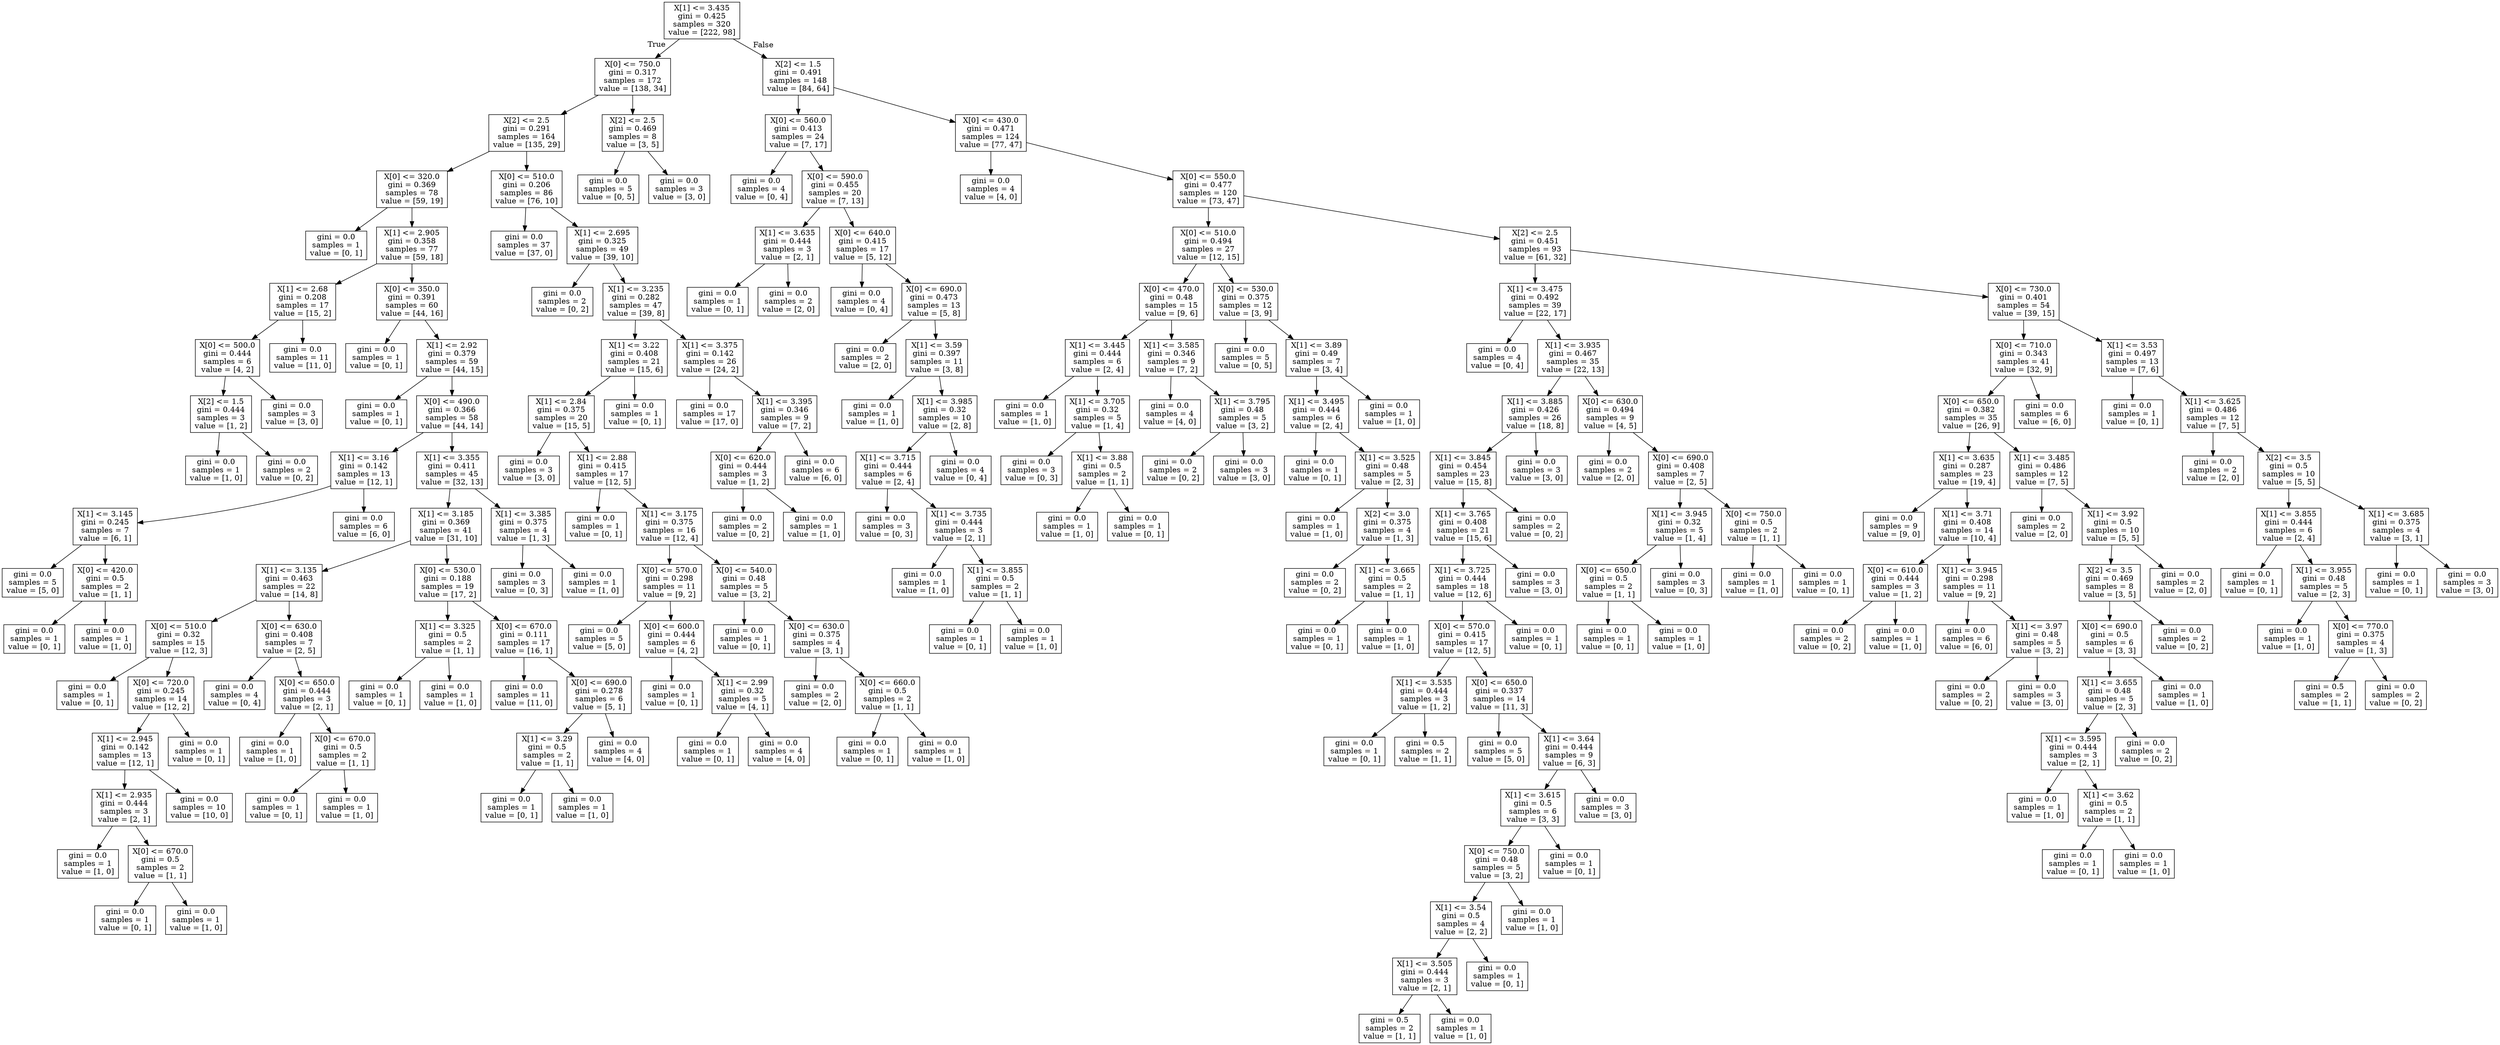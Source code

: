 digraph Tree {
node [shape=box] ;
0 [label="X[1] <= 3.435\ngini = 0.425\nsamples = 320\nvalue = [222, 98]"] ;
1 [label="X[0] <= 750.0\ngini = 0.317\nsamples = 172\nvalue = [138, 34]"] ;
0 -> 1 [labeldistance=2.5, labelangle=45, headlabel="True"] ;
2 [label="X[2] <= 2.5\ngini = 0.291\nsamples = 164\nvalue = [135, 29]"] ;
1 -> 2 ;
3 [label="X[0] <= 320.0\ngini = 0.369\nsamples = 78\nvalue = [59, 19]"] ;
2 -> 3 ;
4 [label="gini = 0.0\nsamples = 1\nvalue = [0, 1]"] ;
3 -> 4 ;
5 [label="X[1] <= 2.905\ngini = 0.358\nsamples = 77\nvalue = [59, 18]"] ;
3 -> 5 ;
6 [label="X[1] <= 2.68\ngini = 0.208\nsamples = 17\nvalue = [15, 2]"] ;
5 -> 6 ;
7 [label="X[0] <= 500.0\ngini = 0.444\nsamples = 6\nvalue = [4, 2]"] ;
6 -> 7 ;
8 [label="X[2] <= 1.5\ngini = 0.444\nsamples = 3\nvalue = [1, 2]"] ;
7 -> 8 ;
9 [label="gini = 0.0\nsamples = 1\nvalue = [1, 0]"] ;
8 -> 9 ;
10 [label="gini = 0.0\nsamples = 2\nvalue = [0, 2]"] ;
8 -> 10 ;
11 [label="gini = 0.0\nsamples = 3\nvalue = [3, 0]"] ;
7 -> 11 ;
12 [label="gini = 0.0\nsamples = 11\nvalue = [11, 0]"] ;
6 -> 12 ;
13 [label="X[0] <= 350.0\ngini = 0.391\nsamples = 60\nvalue = [44, 16]"] ;
5 -> 13 ;
14 [label="gini = 0.0\nsamples = 1\nvalue = [0, 1]"] ;
13 -> 14 ;
15 [label="X[1] <= 2.92\ngini = 0.379\nsamples = 59\nvalue = [44, 15]"] ;
13 -> 15 ;
16 [label="gini = 0.0\nsamples = 1\nvalue = [0, 1]"] ;
15 -> 16 ;
17 [label="X[0] <= 490.0\ngini = 0.366\nsamples = 58\nvalue = [44, 14]"] ;
15 -> 17 ;
18 [label="X[1] <= 3.16\ngini = 0.142\nsamples = 13\nvalue = [12, 1]"] ;
17 -> 18 ;
19 [label="X[1] <= 3.145\ngini = 0.245\nsamples = 7\nvalue = [6, 1]"] ;
18 -> 19 ;
20 [label="gini = 0.0\nsamples = 5\nvalue = [5, 0]"] ;
19 -> 20 ;
21 [label="X[0] <= 420.0\ngini = 0.5\nsamples = 2\nvalue = [1, 1]"] ;
19 -> 21 ;
22 [label="gini = 0.0\nsamples = 1\nvalue = [0, 1]"] ;
21 -> 22 ;
23 [label="gini = 0.0\nsamples = 1\nvalue = [1, 0]"] ;
21 -> 23 ;
24 [label="gini = 0.0\nsamples = 6\nvalue = [6, 0]"] ;
18 -> 24 ;
25 [label="X[1] <= 3.355\ngini = 0.411\nsamples = 45\nvalue = [32, 13]"] ;
17 -> 25 ;
26 [label="X[1] <= 3.185\ngini = 0.369\nsamples = 41\nvalue = [31, 10]"] ;
25 -> 26 ;
27 [label="X[1] <= 3.135\ngini = 0.463\nsamples = 22\nvalue = [14, 8]"] ;
26 -> 27 ;
28 [label="X[0] <= 510.0\ngini = 0.32\nsamples = 15\nvalue = [12, 3]"] ;
27 -> 28 ;
29 [label="gini = 0.0\nsamples = 1\nvalue = [0, 1]"] ;
28 -> 29 ;
30 [label="X[0] <= 720.0\ngini = 0.245\nsamples = 14\nvalue = [12, 2]"] ;
28 -> 30 ;
31 [label="X[1] <= 2.945\ngini = 0.142\nsamples = 13\nvalue = [12, 1]"] ;
30 -> 31 ;
32 [label="X[1] <= 2.935\ngini = 0.444\nsamples = 3\nvalue = [2, 1]"] ;
31 -> 32 ;
33 [label="gini = 0.0\nsamples = 1\nvalue = [1, 0]"] ;
32 -> 33 ;
34 [label="X[0] <= 670.0\ngini = 0.5\nsamples = 2\nvalue = [1, 1]"] ;
32 -> 34 ;
35 [label="gini = 0.0\nsamples = 1\nvalue = [0, 1]"] ;
34 -> 35 ;
36 [label="gini = 0.0\nsamples = 1\nvalue = [1, 0]"] ;
34 -> 36 ;
37 [label="gini = 0.0\nsamples = 10\nvalue = [10, 0]"] ;
31 -> 37 ;
38 [label="gini = 0.0\nsamples = 1\nvalue = [0, 1]"] ;
30 -> 38 ;
39 [label="X[0] <= 630.0\ngini = 0.408\nsamples = 7\nvalue = [2, 5]"] ;
27 -> 39 ;
40 [label="gini = 0.0\nsamples = 4\nvalue = [0, 4]"] ;
39 -> 40 ;
41 [label="X[0] <= 650.0\ngini = 0.444\nsamples = 3\nvalue = [2, 1]"] ;
39 -> 41 ;
42 [label="gini = 0.0\nsamples = 1\nvalue = [1, 0]"] ;
41 -> 42 ;
43 [label="X[0] <= 670.0\ngini = 0.5\nsamples = 2\nvalue = [1, 1]"] ;
41 -> 43 ;
44 [label="gini = 0.0\nsamples = 1\nvalue = [0, 1]"] ;
43 -> 44 ;
45 [label="gini = 0.0\nsamples = 1\nvalue = [1, 0]"] ;
43 -> 45 ;
46 [label="X[0] <= 530.0\ngini = 0.188\nsamples = 19\nvalue = [17, 2]"] ;
26 -> 46 ;
47 [label="X[1] <= 3.325\ngini = 0.5\nsamples = 2\nvalue = [1, 1]"] ;
46 -> 47 ;
48 [label="gini = 0.0\nsamples = 1\nvalue = [0, 1]"] ;
47 -> 48 ;
49 [label="gini = 0.0\nsamples = 1\nvalue = [1, 0]"] ;
47 -> 49 ;
50 [label="X[0] <= 670.0\ngini = 0.111\nsamples = 17\nvalue = [16, 1]"] ;
46 -> 50 ;
51 [label="gini = 0.0\nsamples = 11\nvalue = [11, 0]"] ;
50 -> 51 ;
52 [label="X[0] <= 690.0\ngini = 0.278\nsamples = 6\nvalue = [5, 1]"] ;
50 -> 52 ;
53 [label="X[1] <= 3.29\ngini = 0.5\nsamples = 2\nvalue = [1, 1]"] ;
52 -> 53 ;
54 [label="gini = 0.0\nsamples = 1\nvalue = [0, 1]"] ;
53 -> 54 ;
55 [label="gini = 0.0\nsamples = 1\nvalue = [1, 0]"] ;
53 -> 55 ;
56 [label="gini = 0.0\nsamples = 4\nvalue = [4, 0]"] ;
52 -> 56 ;
57 [label="X[1] <= 3.385\ngini = 0.375\nsamples = 4\nvalue = [1, 3]"] ;
25 -> 57 ;
58 [label="gini = 0.0\nsamples = 3\nvalue = [0, 3]"] ;
57 -> 58 ;
59 [label="gini = 0.0\nsamples = 1\nvalue = [1, 0]"] ;
57 -> 59 ;
60 [label="X[0] <= 510.0\ngini = 0.206\nsamples = 86\nvalue = [76, 10]"] ;
2 -> 60 ;
61 [label="gini = 0.0\nsamples = 37\nvalue = [37, 0]"] ;
60 -> 61 ;
62 [label="X[1] <= 2.695\ngini = 0.325\nsamples = 49\nvalue = [39, 10]"] ;
60 -> 62 ;
63 [label="gini = 0.0\nsamples = 2\nvalue = [0, 2]"] ;
62 -> 63 ;
64 [label="X[1] <= 3.235\ngini = 0.282\nsamples = 47\nvalue = [39, 8]"] ;
62 -> 64 ;
65 [label="X[1] <= 3.22\ngini = 0.408\nsamples = 21\nvalue = [15, 6]"] ;
64 -> 65 ;
66 [label="X[1] <= 2.84\ngini = 0.375\nsamples = 20\nvalue = [15, 5]"] ;
65 -> 66 ;
67 [label="gini = 0.0\nsamples = 3\nvalue = [3, 0]"] ;
66 -> 67 ;
68 [label="X[1] <= 2.88\ngini = 0.415\nsamples = 17\nvalue = [12, 5]"] ;
66 -> 68 ;
69 [label="gini = 0.0\nsamples = 1\nvalue = [0, 1]"] ;
68 -> 69 ;
70 [label="X[1] <= 3.175\ngini = 0.375\nsamples = 16\nvalue = [12, 4]"] ;
68 -> 70 ;
71 [label="X[0] <= 570.0\ngini = 0.298\nsamples = 11\nvalue = [9, 2]"] ;
70 -> 71 ;
72 [label="gini = 0.0\nsamples = 5\nvalue = [5, 0]"] ;
71 -> 72 ;
73 [label="X[0] <= 600.0\ngini = 0.444\nsamples = 6\nvalue = [4, 2]"] ;
71 -> 73 ;
74 [label="gini = 0.0\nsamples = 1\nvalue = [0, 1]"] ;
73 -> 74 ;
75 [label="X[1] <= 2.99\ngini = 0.32\nsamples = 5\nvalue = [4, 1]"] ;
73 -> 75 ;
76 [label="gini = 0.0\nsamples = 1\nvalue = [0, 1]"] ;
75 -> 76 ;
77 [label="gini = 0.0\nsamples = 4\nvalue = [4, 0]"] ;
75 -> 77 ;
78 [label="X[0] <= 540.0\ngini = 0.48\nsamples = 5\nvalue = [3, 2]"] ;
70 -> 78 ;
79 [label="gini = 0.0\nsamples = 1\nvalue = [0, 1]"] ;
78 -> 79 ;
80 [label="X[0] <= 630.0\ngini = 0.375\nsamples = 4\nvalue = [3, 1]"] ;
78 -> 80 ;
81 [label="gini = 0.0\nsamples = 2\nvalue = [2, 0]"] ;
80 -> 81 ;
82 [label="X[0] <= 660.0\ngini = 0.5\nsamples = 2\nvalue = [1, 1]"] ;
80 -> 82 ;
83 [label="gini = 0.0\nsamples = 1\nvalue = [0, 1]"] ;
82 -> 83 ;
84 [label="gini = 0.0\nsamples = 1\nvalue = [1, 0]"] ;
82 -> 84 ;
85 [label="gini = 0.0\nsamples = 1\nvalue = [0, 1]"] ;
65 -> 85 ;
86 [label="X[1] <= 3.375\ngini = 0.142\nsamples = 26\nvalue = [24, 2]"] ;
64 -> 86 ;
87 [label="gini = 0.0\nsamples = 17\nvalue = [17, 0]"] ;
86 -> 87 ;
88 [label="X[1] <= 3.395\ngini = 0.346\nsamples = 9\nvalue = [7, 2]"] ;
86 -> 88 ;
89 [label="X[0] <= 620.0\ngini = 0.444\nsamples = 3\nvalue = [1, 2]"] ;
88 -> 89 ;
90 [label="gini = 0.0\nsamples = 2\nvalue = [0, 2]"] ;
89 -> 90 ;
91 [label="gini = 0.0\nsamples = 1\nvalue = [1, 0]"] ;
89 -> 91 ;
92 [label="gini = 0.0\nsamples = 6\nvalue = [6, 0]"] ;
88 -> 92 ;
93 [label="X[2] <= 2.5\ngini = 0.469\nsamples = 8\nvalue = [3, 5]"] ;
1 -> 93 ;
94 [label="gini = 0.0\nsamples = 5\nvalue = [0, 5]"] ;
93 -> 94 ;
95 [label="gini = 0.0\nsamples = 3\nvalue = [3, 0]"] ;
93 -> 95 ;
96 [label="X[2] <= 1.5\ngini = 0.491\nsamples = 148\nvalue = [84, 64]"] ;
0 -> 96 [labeldistance=2.5, labelangle=-45, headlabel="False"] ;
97 [label="X[0] <= 560.0\ngini = 0.413\nsamples = 24\nvalue = [7, 17]"] ;
96 -> 97 ;
98 [label="gini = 0.0\nsamples = 4\nvalue = [0, 4]"] ;
97 -> 98 ;
99 [label="X[0] <= 590.0\ngini = 0.455\nsamples = 20\nvalue = [7, 13]"] ;
97 -> 99 ;
100 [label="X[1] <= 3.635\ngini = 0.444\nsamples = 3\nvalue = [2, 1]"] ;
99 -> 100 ;
101 [label="gini = 0.0\nsamples = 1\nvalue = [0, 1]"] ;
100 -> 101 ;
102 [label="gini = 0.0\nsamples = 2\nvalue = [2, 0]"] ;
100 -> 102 ;
103 [label="X[0] <= 640.0\ngini = 0.415\nsamples = 17\nvalue = [5, 12]"] ;
99 -> 103 ;
104 [label="gini = 0.0\nsamples = 4\nvalue = [0, 4]"] ;
103 -> 104 ;
105 [label="X[0] <= 690.0\ngini = 0.473\nsamples = 13\nvalue = [5, 8]"] ;
103 -> 105 ;
106 [label="gini = 0.0\nsamples = 2\nvalue = [2, 0]"] ;
105 -> 106 ;
107 [label="X[1] <= 3.59\ngini = 0.397\nsamples = 11\nvalue = [3, 8]"] ;
105 -> 107 ;
108 [label="gini = 0.0\nsamples = 1\nvalue = [1, 0]"] ;
107 -> 108 ;
109 [label="X[1] <= 3.985\ngini = 0.32\nsamples = 10\nvalue = [2, 8]"] ;
107 -> 109 ;
110 [label="X[1] <= 3.715\ngini = 0.444\nsamples = 6\nvalue = [2, 4]"] ;
109 -> 110 ;
111 [label="gini = 0.0\nsamples = 3\nvalue = [0, 3]"] ;
110 -> 111 ;
112 [label="X[1] <= 3.735\ngini = 0.444\nsamples = 3\nvalue = [2, 1]"] ;
110 -> 112 ;
113 [label="gini = 0.0\nsamples = 1\nvalue = [1, 0]"] ;
112 -> 113 ;
114 [label="X[1] <= 3.855\ngini = 0.5\nsamples = 2\nvalue = [1, 1]"] ;
112 -> 114 ;
115 [label="gini = 0.0\nsamples = 1\nvalue = [0, 1]"] ;
114 -> 115 ;
116 [label="gini = 0.0\nsamples = 1\nvalue = [1, 0]"] ;
114 -> 116 ;
117 [label="gini = 0.0\nsamples = 4\nvalue = [0, 4]"] ;
109 -> 117 ;
118 [label="X[0] <= 430.0\ngini = 0.471\nsamples = 124\nvalue = [77, 47]"] ;
96 -> 118 ;
119 [label="gini = 0.0\nsamples = 4\nvalue = [4, 0]"] ;
118 -> 119 ;
120 [label="X[0] <= 550.0\ngini = 0.477\nsamples = 120\nvalue = [73, 47]"] ;
118 -> 120 ;
121 [label="X[0] <= 510.0\ngini = 0.494\nsamples = 27\nvalue = [12, 15]"] ;
120 -> 121 ;
122 [label="X[0] <= 470.0\ngini = 0.48\nsamples = 15\nvalue = [9, 6]"] ;
121 -> 122 ;
123 [label="X[1] <= 3.445\ngini = 0.444\nsamples = 6\nvalue = [2, 4]"] ;
122 -> 123 ;
124 [label="gini = 0.0\nsamples = 1\nvalue = [1, 0]"] ;
123 -> 124 ;
125 [label="X[1] <= 3.705\ngini = 0.32\nsamples = 5\nvalue = [1, 4]"] ;
123 -> 125 ;
126 [label="gini = 0.0\nsamples = 3\nvalue = [0, 3]"] ;
125 -> 126 ;
127 [label="X[1] <= 3.88\ngini = 0.5\nsamples = 2\nvalue = [1, 1]"] ;
125 -> 127 ;
128 [label="gini = 0.0\nsamples = 1\nvalue = [1, 0]"] ;
127 -> 128 ;
129 [label="gini = 0.0\nsamples = 1\nvalue = [0, 1]"] ;
127 -> 129 ;
130 [label="X[1] <= 3.585\ngini = 0.346\nsamples = 9\nvalue = [7, 2]"] ;
122 -> 130 ;
131 [label="gini = 0.0\nsamples = 4\nvalue = [4, 0]"] ;
130 -> 131 ;
132 [label="X[1] <= 3.795\ngini = 0.48\nsamples = 5\nvalue = [3, 2]"] ;
130 -> 132 ;
133 [label="gini = 0.0\nsamples = 2\nvalue = [0, 2]"] ;
132 -> 133 ;
134 [label="gini = 0.0\nsamples = 3\nvalue = [3, 0]"] ;
132 -> 134 ;
135 [label="X[0] <= 530.0\ngini = 0.375\nsamples = 12\nvalue = [3, 9]"] ;
121 -> 135 ;
136 [label="gini = 0.0\nsamples = 5\nvalue = [0, 5]"] ;
135 -> 136 ;
137 [label="X[1] <= 3.89\ngini = 0.49\nsamples = 7\nvalue = [3, 4]"] ;
135 -> 137 ;
138 [label="X[1] <= 3.495\ngini = 0.444\nsamples = 6\nvalue = [2, 4]"] ;
137 -> 138 ;
139 [label="gini = 0.0\nsamples = 1\nvalue = [0, 1]"] ;
138 -> 139 ;
140 [label="X[1] <= 3.525\ngini = 0.48\nsamples = 5\nvalue = [2, 3]"] ;
138 -> 140 ;
141 [label="gini = 0.0\nsamples = 1\nvalue = [1, 0]"] ;
140 -> 141 ;
142 [label="X[2] <= 3.0\ngini = 0.375\nsamples = 4\nvalue = [1, 3]"] ;
140 -> 142 ;
143 [label="gini = 0.0\nsamples = 2\nvalue = [0, 2]"] ;
142 -> 143 ;
144 [label="X[1] <= 3.665\ngini = 0.5\nsamples = 2\nvalue = [1, 1]"] ;
142 -> 144 ;
145 [label="gini = 0.0\nsamples = 1\nvalue = [0, 1]"] ;
144 -> 145 ;
146 [label="gini = 0.0\nsamples = 1\nvalue = [1, 0]"] ;
144 -> 146 ;
147 [label="gini = 0.0\nsamples = 1\nvalue = [1, 0]"] ;
137 -> 147 ;
148 [label="X[2] <= 2.5\ngini = 0.451\nsamples = 93\nvalue = [61, 32]"] ;
120 -> 148 ;
149 [label="X[1] <= 3.475\ngini = 0.492\nsamples = 39\nvalue = [22, 17]"] ;
148 -> 149 ;
150 [label="gini = 0.0\nsamples = 4\nvalue = [0, 4]"] ;
149 -> 150 ;
151 [label="X[1] <= 3.935\ngini = 0.467\nsamples = 35\nvalue = [22, 13]"] ;
149 -> 151 ;
152 [label="X[1] <= 3.885\ngini = 0.426\nsamples = 26\nvalue = [18, 8]"] ;
151 -> 152 ;
153 [label="X[1] <= 3.845\ngini = 0.454\nsamples = 23\nvalue = [15, 8]"] ;
152 -> 153 ;
154 [label="X[1] <= 3.765\ngini = 0.408\nsamples = 21\nvalue = [15, 6]"] ;
153 -> 154 ;
155 [label="X[1] <= 3.725\ngini = 0.444\nsamples = 18\nvalue = [12, 6]"] ;
154 -> 155 ;
156 [label="X[0] <= 570.0\ngini = 0.415\nsamples = 17\nvalue = [12, 5]"] ;
155 -> 156 ;
157 [label="X[1] <= 3.535\ngini = 0.444\nsamples = 3\nvalue = [1, 2]"] ;
156 -> 157 ;
158 [label="gini = 0.0\nsamples = 1\nvalue = [0, 1]"] ;
157 -> 158 ;
159 [label="gini = 0.5\nsamples = 2\nvalue = [1, 1]"] ;
157 -> 159 ;
160 [label="X[0] <= 650.0\ngini = 0.337\nsamples = 14\nvalue = [11, 3]"] ;
156 -> 160 ;
161 [label="gini = 0.0\nsamples = 5\nvalue = [5, 0]"] ;
160 -> 161 ;
162 [label="X[1] <= 3.64\ngini = 0.444\nsamples = 9\nvalue = [6, 3]"] ;
160 -> 162 ;
163 [label="X[1] <= 3.615\ngini = 0.5\nsamples = 6\nvalue = [3, 3]"] ;
162 -> 163 ;
164 [label="X[0] <= 750.0\ngini = 0.48\nsamples = 5\nvalue = [3, 2]"] ;
163 -> 164 ;
165 [label="X[1] <= 3.54\ngini = 0.5\nsamples = 4\nvalue = [2, 2]"] ;
164 -> 165 ;
166 [label="X[1] <= 3.505\ngini = 0.444\nsamples = 3\nvalue = [2, 1]"] ;
165 -> 166 ;
167 [label="gini = 0.5\nsamples = 2\nvalue = [1, 1]"] ;
166 -> 167 ;
168 [label="gini = 0.0\nsamples = 1\nvalue = [1, 0]"] ;
166 -> 168 ;
169 [label="gini = 0.0\nsamples = 1\nvalue = [0, 1]"] ;
165 -> 169 ;
170 [label="gini = 0.0\nsamples = 1\nvalue = [1, 0]"] ;
164 -> 170 ;
171 [label="gini = 0.0\nsamples = 1\nvalue = [0, 1]"] ;
163 -> 171 ;
172 [label="gini = 0.0\nsamples = 3\nvalue = [3, 0]"] ;
162 -> 172 ;
173 [label="gini = 0.0\nsamples = 1\nvalue = [0, 1]"] ;
155 -> 173 ;
174 [label="gini = 0.0\nsamples = 3\nvalue = [3, 0]"] ;
154 -> 174 ;
175 [label="gini = 0.0\nsamples = 2\nvalue = [0, 2]"] ;
153 -> 175 ;
176 [label="gini = 0.0\nsamples = 3\nvalue = [3, 0]"] ;
152 -> 176 ;
177 [label="X[0] <= 630.0\ngini = 0.494\nsamples = 9\nvalue = [4, 5]"] ;
151 -> 177 ;
178 [label="gini = 0.0\nsamples = 2\nvalue = [2, 0]"] ;
177 -> 178 ;
179 [label="X[0] <= 690.0\ngini = 0.408\nsamples = 7\nvalue = [2, 5]"] ;
177 -> 179 ;
180 [label="X[1] <= 3.945\ngini = 0.32\nsamples = 5\nvalue = [1, 4]"] ;
179 -> 180 ;
181 [label="X[0] <= 650.0\ngini = 0.5\nsamples = 2\nvalue = [1, 1]"] ;
180 -> 181 ;
182 [label="gini = 0.0\nsamples = 1\nvalue = [0, 1]"] ;
181 -> 182 ;
183 [label="gini = 0.0\nsamples = 1\nvalue = [1, 0]"] ;
181 -> 183 ;
184 [label="gini = 0.0\nsamples = 3\nvalue = [0, 3]"] ;
180 -> 184 ;
185 [label="X[0] <= 750.0\ngini = 0.5\nsamples = 2\nvalue = [1, 1]"] ;
179 -> 185 ;
186 [label="gini = 0.0\nsamples = 1\nvalue = [1, 0]"] ;
185 -> 186 ;
187 [label="gini = 0.0\nsamples = 1\nvalue = [0, 1]"] ;
185 -> 187 ;
188 [label="X[0] <= 730.0\ngini = 0.401\nsamples = 54\nvalue = [39, 15]"] ;
148 -> 188 ;
189 [label="X[0] <= 710.0\ngini = 0.343\nsamples = 41\nvalue = [32, 9]"] ;
188 -> 189 ;
190 [label="X[0] <= 650.0\ngini = 0.382\nsamples = 35\nvalue = [26, 9]"] ;
189 -> 190 ;
191 [label="X[1] <= 3.635\ngini = 0.287\nsamples = 23\nvalue = [19, 4]"] ;
190 -> 191 ;
192 [label="gini = 0.0\nsamples = 9\nvalue = [9, 0]"] ;
191 -> 192 ;
193 [label="X[1] <= 3.71\ngini = 0.408\nsamples = 14\nvalue = [10, 4]"] ;
191 -> 193 ;
194 [label="X[0] <= 610.0\ngini = 0.444\nsamples = 3\nvalue = [1, 2]"] ;
193 -> 194 ;
195 [label="gini = 0.0\nsamples = 2\nvalue = [0, 2]"] ;
194 -> 195 ;
196 [label="gini = 0.0\nsamples = 1\nvalue = [1, 0]"] ;
194 -> 196 ;
197 [label="X[1] <= 3.945\ngini = 0.298\nsamples = 11\nvalue = [9, 2]"] ;
193 -> 197 ;
198 [label="gini = 0.0\nsamples = 6\nvalue = [6, 0]"] ;
197 -> 198 ;
199 [label="X[1] <= 3.97\ngini = 0.48\nsamples = 5\nvalue = [3, 2]"] ;
197 -> 199 ;
200 [label="gini = 0.0\nsamples = 2\nvalue = [0, 2]"] ;
199 -> 200 ;
201 [label="gini = 0.0\nsamples = 3\nvalue = [3, 0]"] ;
199 -> 201 ;
202 [label="X[1] <= 3.485\ngini = 0.486\nsamples = 12\nvalue = [7, 5]"] ;
190 -> 202 ;
203 [label="gini = 0.0\nsamples = 2\nvalue = [2, 0]"] ;
202 -> 203 ;
204 [label="X[1] <= 3.92\ngini = 0.5\nsamples = 10\nvalue = [5, 5]"] ;
202 -> 204 ;
205 [label="X[2] <= 3.5\ngini = 0.469\nsamples = 8\nvalue = [3, 5]"] ;
204 -> 205 ;
206 [label="X[0] <= 690.0\ngini = 0.5\nsamples = 6\nvalue = [3, 3]"] ;
205 -> 206 ;
207 [label="X[1] <= 3.655\ngini = 0.48\nsamples = 5\nvalue = [2, 3]"] ;
206 -> 207 ;
208 [label="X[1] <= 3.595\ngini = 0.444\nsamples = 3\nvalue = [2, 1]"] ;
207 -> 208 ;
209 [label="gini = 0.0\nsamples = 1\nvalue = [1, 0]"] ;
208 -> 209 ;
210 [label="X[1] <= 3.62\ngini = 0.5\nsamples = 2\nvalue = [1, 1]"] ;
208 -> 210 ;
211 [label="gini = 0.0\nsamples = 1\nvalue = [0, 1]"] ;
210 -> 211 ;
212 [label="gini = 0.0\nsamples = 1\nvalue = [1, 0]"] ;
210 -> 212 ;
213 [label="gini = 0.0\nsamples = 2\nvalue = [0, 2]"] ;
207 -> 213 ;
214 [label="gini = 0.0\nsamples = 1\nvalue = [1, 0]"] ;
206 -> 214 ;
215 [label="gini = 0.0\nsamples = 2\nvalue = [0, 2]"] ;
205 -> 215 ;
216 [label="gini = 0.0\nsamples = 2\nvalue = [2, 0]"] ;
204 -> 216 ;
217 [label="gini = 0.0\nsamples = 6\nvalue = [6, 0]"] ;
189 -> 217 ;
218 [label="X[1] <= 3.53\ngini = 0.497\nsamples = 13\nvalue = [7, 6]"] ;
188 -> 218 ;
219 [label="gini = 0.0\nsamples = 1\nvalue = [0, 1]"] ;
218 -> 219 ;
220 [label="X[1] <= 3.625\ngini = 0.486\nsamples = 12\nvalue = [7, 5]"] ;
218 -> 220 ;
221 [label="gini = 0.0\nsamples = 2\nvalue = [2, 0]"] ;
220 -> 221 ;
222 [label="X[2] <= 3.5\ngini = 0.5\nsamples = 10\nvalue = [5, 5]"] ;
220 -> 222 ;
223 [label="X[1] <= 3.855\ngini = 0.444\nsamples = 6\nvalue = [2, 4]"] ;
222 -> 223 ;
224 [label="gini = 0.0\nsamples = 1\nvalue = [0, 1]"] ;
223 -> 224 ;
225 [label="X[1] <= 3.955\ngini = 0.48\nsamples = 5\nvalue = [2, 3]"] ;
223 -> 225 ;
226 [label="gini = 0.0\nsamples = 1\nvalue = [1, 0]"] ;
225 -> 226 ;
227 [label="X[0] <= 770.0\ngini = 0.375\nsamples = 4\nvalue = [1, 3]"] ;
225 -> 227 ;
228 [label="gini = 0.5\nsamples = 2\nvalue = [1, 1]"] ;
227 -> 228 ;
229 [label="gini = 0.0\nsamples = 2\nvalue = [0, 2]"] ;
227 -> 229 ;
230 [label="X[1] <= 3.685\ngini = 0.375\nsamples = 4\nvalue = [3, 1]"] ;
222 -> 230 ;
231 [label="gini = 0.0\nsamples = 1\nvalue = [0, 1]"] ;
230 -> 231 ;
232 [label="gini = 0.0\nsamples = 3\nvalue = [3, 0]"] ;
230 -> 232 ;
}